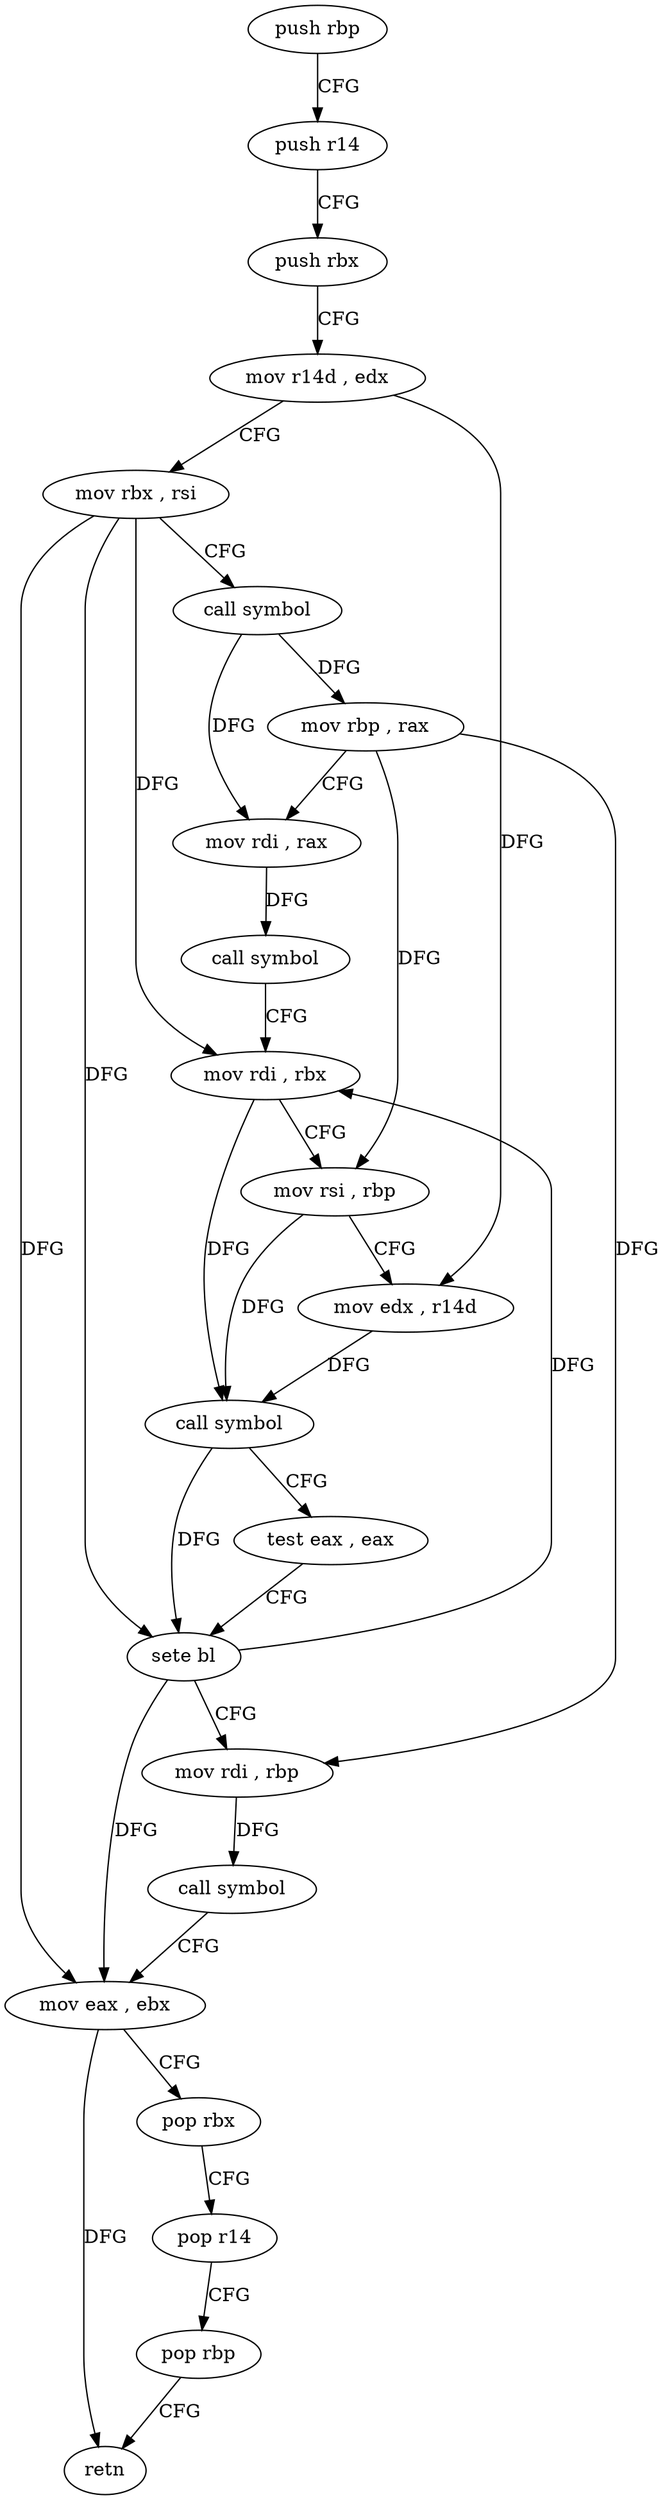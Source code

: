 digraph "func" {
"4213088" [label = "push rbp" ]
"4213089" [label = "push r14" ]
"4213091" [label = "push rbx" ]
"4213092" [label = "mov r14d , edx" ]
"4213095" [label = "mov rbx , rsi" ]
"4213098" [label = "call symbol" ]
"4213103" [label = "mov rbp , rax" ]
"4213106" [label = "mov rdi , rax" ]
"4213109" [label = "call symbol" ]
"4213114" [label = "mov rdi , rbx" ]
"4213117" [label = "mov rsi , rbp" ]
"4213120" [label = "mov edx , r14d" ]
"4213123" [label = "call symbol" ]
"4213128" [label = "test eax , eax" ]
"4213130" [label = "sete bl" ]
"4213133" [label = "mov rdi , rbp" ]
"4213136" [label = "call symbol" ]
"4213141" [label = "mov eax , ebx" ]
"4213143" [label = "pop rbx" ]
"4213144" [label = "pop r14" ]
"4213146" [label = "pop rbp" ]
"4213147" [label = "retn" ]
"4213088" -> "4213089" [ label = "CFG" ]
"4213089" -> "4213091" [ label = "CFG" ]
"4213091" -> "4213092" [ label = "CFG" ]
"4213092" -> "4213095" [ label = "CFG" ]
"4213092" -> "4213120" [ label = "DFG" ]
"4213095" -> "4213098" [ label = "CFG" ]
"4213095" -> "4213114" [ label = "DFG" ]
"4213095" -> "4213130" [ label = "DFG" ]
"4213095" -> "4213141" [ label = "DFG" ]
"4213098" -> "4213103" [ label = "DFG" ]
"4213098" -> "4213106" [ label = "DFG" ]
"4213103" -> "4213106" [ label = "CFG" ]
"4213103" -> "4213117" [ label = "DFG" ]
"4213103" -> "4213133" [ label = "DFG" ]
"4213106" -> "4213109" [ label = "DFG" ]
"4213109" -> "4213114" [ label = "CFG" ]
"4213114" -> "4213117" [ label = "CFG" ]
"4213114" -> "4213123" [ label = "DFG" ]
"4213117" -> "4213120" [ label = "CFG" ]
"4213117" -> "4213123" [ label = "DFG" ]
"4213120" -> "4213123" [ label = "DFG" ]
"4213123" -> "4213128" [ label = "CFG" ]
"4213123" -> "4213130" [ label = "DFG" ]
"4213128" -> "4213130" [ label = "CFG" ]
"4213130" -> "4213133" [ label = "CFG" ]
"4213130" -> "4213114" [ label = "DFG" ]
"4213130" -> "4213141" [ label = "DFG" ]
"4213133" -> "4213136" [ label = "DFG" ]
"4213136" -> "4213141" [ label = "CFG" ]
"4213141" -> "4213143" [ label = "CFG" ]
"4213141" -> "4213147" [ label = "DFG" ]
"4213143" -> "4213144" [ label = "CFG" ]
"4213144" -> "4213146" [ label = "CFG" ]
"4213146" -> "4213147" [ label = "CFG" ]
}
